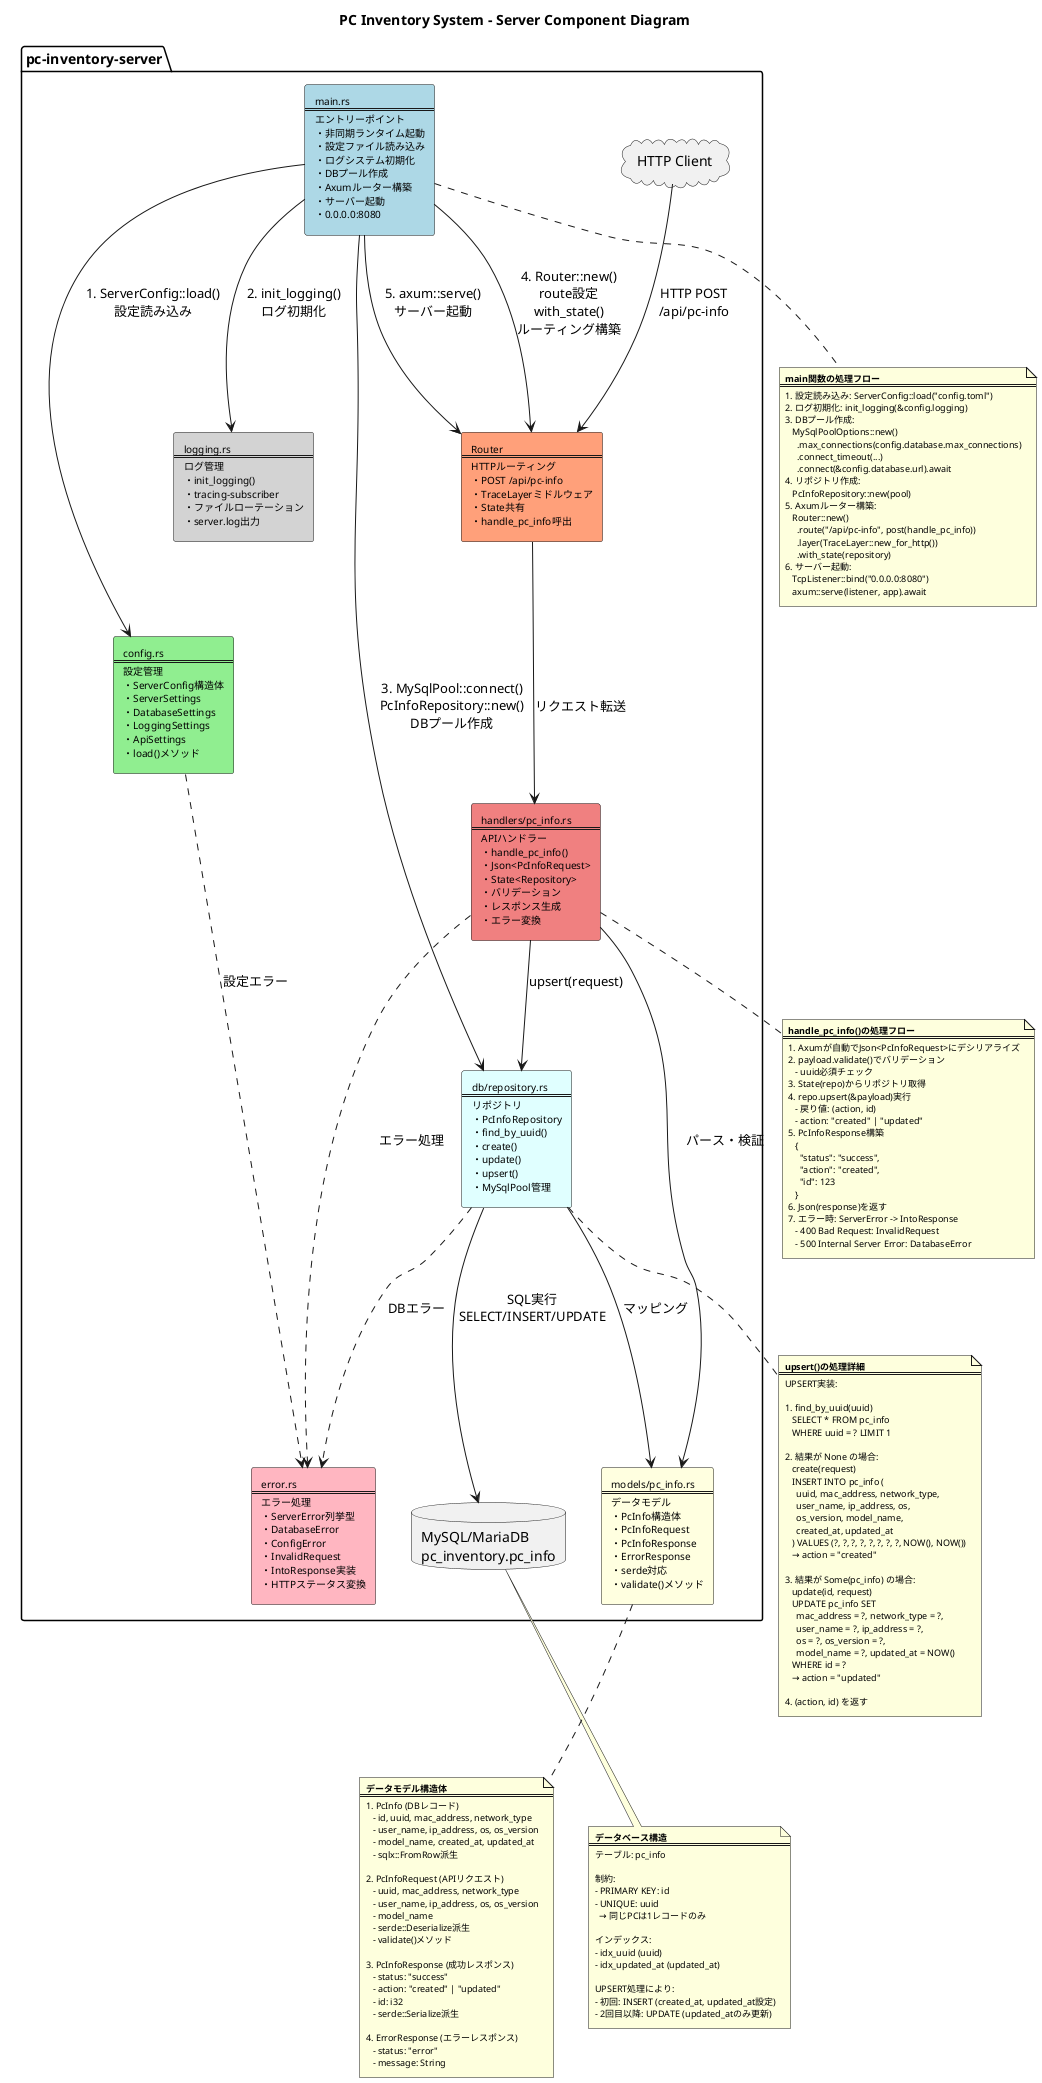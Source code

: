 @startuml component_diagram_server

title PC Inventory System - Server Component Diagram

skinparam componentStyle rectangle
skinparam rectangleFontSize 10
skinparam noteFontSize 9

package "pc-inventory-server" {

    ' Entry Point
    rectangle "main.rs\n====\nエントリーポイント\n・非同期ランタイム起動\n・設定ファイル読み込み\n・ログシステム初期化\n・DBプール作成\n・Axumルーター構築\n・サーバー起動\n・0.0.0.0:8080" as Main #LightBlue

    ' Configuration
    rectangle "config.rs\n====\n設定管理\n・ServerConfig構造体\n・ServerSettings\n・DatabaseSettings\n・LoggingSettings\n・ApiSettings\n・load()メソッド" as Config #LightGreen

    ' Data Models
    rectangle "models/pc_info.rs\n====\nデータモデル\n・PcInfo構造体\n・PcInfoRequest\n・PcInfoResponse\n・ErrorResponse\n・serde対応\n・validate()メソッド" as Model #LightYellow

    ' Repository
    rectangle "db/repository.rs\n====\nリポジトリ\n・PcInfoRepository\n・find_by_uuid()\n・create()\n・update()\n・upsert()\n・MySqlPool管理" as Repository #LightCyan

    ' API Handler
    rectangle "handlers/pc_info.rs\n====\nAPIハンドラー\n・handle_pc_info()\n・Json<PcInfoRequest>\n・State<Repository>\n・バリデーション\n・レスポンス生成\n・エラー変換" as Handler #LightCoral

    ' Router
    rectangle "Router\n====\nHTTPルーティング\n・POST /api/pc-info\n・TraceLayerミドルウェア\n・State共有\n・handle_pc_info呼出" as Router #LightSalmon

    ' Logging
    rectangle "logging.rs\n====\nログ管理\n・init_logging()\n・tracing-subscriber\n・ファイルローテーション\n・server.log出力" as Logging #LightGray

    ' Error Handling
    rectangle "error.rs\n====\nエラー処理\n・ServerError列挙型\n・DatabaseError\n・ConfigError\n・InvalidRequest\n・IntoResponse実装\n・HTTPステータス変換" as Error #LightPink

    ' External Systems
    database "MySQL/MariaDB\npc_inventory.pc_info" as DB
    cloud "HTTP Client" as HTTPClient

    ' Call Flow from Entry Point
    Main --> Config : 1. ServerConfig::load()\n設定読み込み
    Main --> Logging : 2. init_logging()\nログ初期化
    Main --> Repository : 3. MySqlPool::connect()\nPcInfoRepository::new()\nDBプール作成
    Main --> Router : 4. Router::new()\nroute設定\nwith_state()\nルーティング構築
    Main --> Router : 5. axum::serve()\nサーバー起動

    HTTPClient --> Router : HTTP POST\n/api/pc-info
    Router --> Handler : リクエスト転送
    Handler --> Model : パース・検証
    Handler --> Repository : upsert(request)
    Repository --> Model : マッピング
    Repository --> DB : SQL実行\nSELECT/INSERT/UPDATE

    Handler ..> Error : エラー処理
    Repository ..> Error : DBエラー
    Config ..> Error : 設定エラー
}

' Processing Flow Details
note bottom of Main
  **main関数の処理フロー**
  ====
  1. 設定読み込み: ServerConfig::load("config.toml")
  2. ログ初期化: init_logging(&config.logging)
  3. DBプール作成:
     MySqlPoolOptions::new()
       .max_connections(config.database.max_connections)
       .connect_timeout(...)
       .connect(&config.database.url).await
  4. リポジトリ作成:
     PcInfoRepository::new(pool)
  5. Axumルーター構築:
     Router::new()
       .route("/api/pc-info", post(handle_pc_info))
       .layer(TraceLayer::new_for_http())
       .with_state(repository)
  6. サーバー起動:
     TcpListener::bind("0.0.0.0:8080")
     axum::serve(listener, app).await
end note

note bottom of Handler
  **handle_pc_info()の処理フロー**
  ====
  1. Axumが自動でJson<PcInfoRequest>にデシリアライズ
  2. payload.validate()でバリデーション
     - uuid必須チェック
  3. State(repo)からリポジトリ取得
  4. repo.upsert(&payload)実行
     - 戻り値: (action, id)
     - action: "created" | "updated"
  5. PcInfoResponse構築
     {
       "status": "success",
       "action": "created",
       "id": 123
     }
  6. Json(response)を返す
  7. エラー時: ServerError -> IntoResponse
     - 400 Bad Request: InvalidRequest
     - 500 Internal Server Error: DatabaseError
end note

note bottom of Repository
  **upsert()の処理詳細**
  ====
  UPSERT実装:

  1. find_by_uuid(uuid)
     SELECT * FROM pc_info
     WHERE uuid = ? LIMIT 1

  2. 結果が None の場合:
     create(request)
     INSERT INTO pc_info (
       uuid, mac_address, network_type,
       user_name, ip_address, os,
       os_version, model_name,
       created_at, updated_at
     ) VALUES (?, ?, ?, ?, ?, ?, ?, ?, NOW(), NOW())
     → action = "created"

  3. 結果が Some(pc_info) の場合:
     update(id, request)
     UPDATE pc_info SET
       mac_address = ?, network_type = ?,
       user_name = ?, ip_address = ?,
       os = ?, os_version = ?,
       model_name = ?, updated_at = NOW()
     WHERE id = ?
     → action = "updated"

  4. (action, id) を返す
end note

note bottom of Model
  **データモデル構造体**
  ====
  1. PcInfo (DBレコード)
     - id, uuid, mac_address, network_type
     - user_name, ip_address, os, os_version
     - model_name, created_at, updated_at
     - sqlx::FromRow派生

  2. PcInfoRequest (APIリクエスト)
     - uuid, mac_address, network_type
     - user_name, ip_address, os, os_version
     - model_name
     - serde::Deserialize派生
     - validate()メソッド

  3. PcInfoResponse (成功レスポンス)
     - status: "success"
     - action: "created" | "updated"
     - id: i32
     - serde::Serialize派生

  4. ErrorResponse (エラーレスポンス)
     - status: "error"
     - message: String
end note

note bottom of DB
  **データベース構造**
  ====
  テーブル: pc_info

  制約:
  - PRIMARY KEY: id
  - UNIQUE: uuid
    → 同じPCは1レコードのみ

  インデックス:
  - idx_uuid (uuid)
  - idx_updated_at (updated_at)

  UPSERT処理により:
  - 初回: INSERT (created_at, updated_at設定)
  - 2回目以降: UPDATE (updated_atのみ更新)
end note

@enduml
